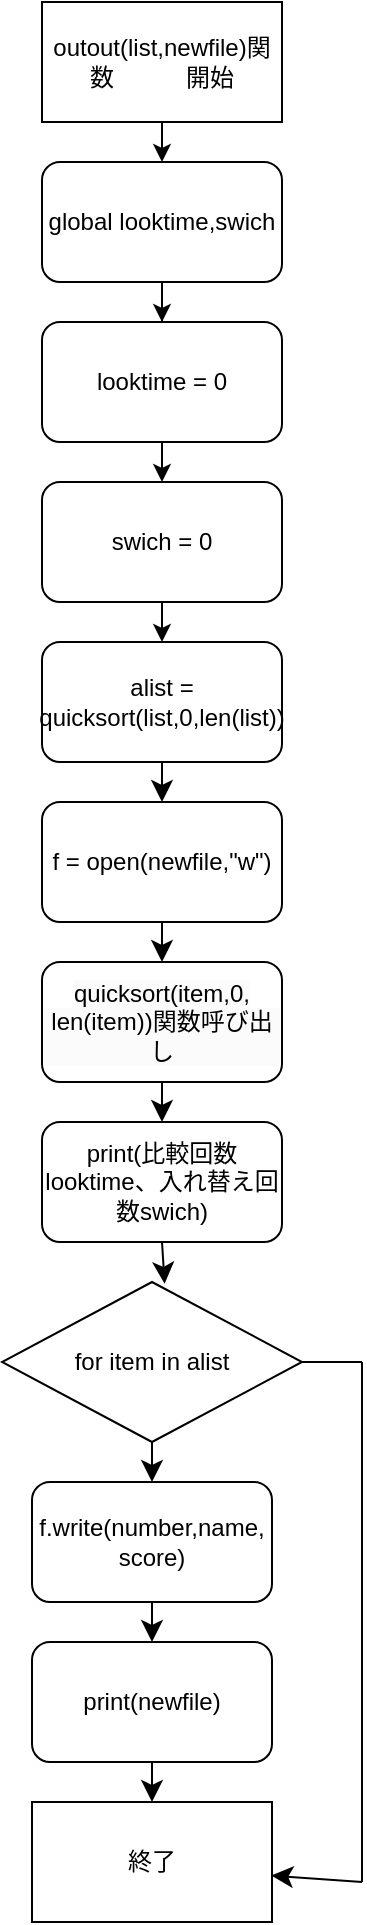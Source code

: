<mxfile version="24.4.10" type="onedrive">
  <diagram name="Page-1" id="74e2e168-ea6b-b213-b513-2b3c1d86103e">
    <mxGraphModel grid="1" page="1" gridSize="10" guides="1" tooltips="1" connect="1" arrows="1" fold="1" pageScale="1" pageWidth="1100" pageHeight="850" background="none" math="0" shadow="0">
      <root>
        <mxCell id="0" />
        <mxCell id="1" parent="0" />
        <mxCell id="MMj1guZ_bJ6z86GiubEP-7" style="edgeStyle=orthogonalEdgeStyle;rounded=0;orthogonalLoop=1;jettySize=auto;html=1;exitX=0.5;exitY=1;exitDx=0;exitDy=0;entryX=0.5;entryY=0;entryDx=0;entryDy=0;" parent="1" source="MMj1guZ_bJ6z86GiubEP-1" target="MMj1guZ_bJ6z86GiubEP-2" edge="1">
          <mxGeometry relative="1" as="geometry" />
        </mxCell>
        <mxCell id="MMj1guZ_bJ6z86GiubEP-1" value="outout(list,newfile)関数　　　開始" style="rounded=0;whiteSpace=wrap;html=1;" parent="1" vertex="1">
          <mxGeometry x="120" width="120" height="60" as="geometry" />
        </mxCell>
        <mxCell id="MMj1guZ_bJ6z86GiubEP-8" style="edgeStyle=orthogonalEdgeStyle;rounded=0;orthogonalLoop=1;jettySize=auto;html=1;exitX=0.5;exitY=1;exitDx=0;exitDy=0;" parent="1" source="MMj1guZ_bJ6z86GiubEP-2" target="MMj1guZ_bJ6z86GiubEP-3" edge="1">
          <mxGeometry relative="1" as="geometry" />
        </mxCell>
        <mxCell id="MMj1guZ_bJ6z86GiubEP-2" value="global looktime,swich" style="rounded=1;whiteSpace=wrap;html=1;" parent="1" vertex="1">
          <mxGeometry x="120" y="80" width="120" height="60" as="geometry" />
        </mxCell>
        <mxCell id="MMj1guZ_bJ6z86GiubEP-9" style="edgeStyle=orthogonalEdgeStyle;rounded=0;orthogonalLoop=1;jettySize=auto;html=1;exitX=0.5;exitY=1;exitDx=0;exitDy=0;entryX=0.5;entryY=0;entryDx=0;entryDy=0;" parent="1" source="MMj1guZ_bJ6z86GiubEP-3" target="MMj1guZ_bJ6z86GiubEP-4" edge="1">
          <mxGeometry relative="1" as="geometry" />
        </mxCell>
        <mxCell id="MMj1guZ_bJ6z86GiubEP-3" value="looktime = 0" style="rounded=1;whiteSpace=wrap;html=1;" parent="1" vertex="1">
          <mxGeometry x="120" y="160" width="120" height="60" as="geometry" />
        </mxCell>
        <mxCell id="MMj1guZ_bJ6z86GiubEP-10" style="edgeStyle=orthogonalEdgeStyle;rounded=0;orthogonalLoop=1;jettySize=auto;html=1;exitX=0.5;exitY=1;exitDx=0;exitDy=0;entryX=0.5;entryY=0;entryDx=0;entryDy=0;" parent="1" source="MMj1guZ_bJ6z86GiubEP-4" target="MMj1guZ_bJ6z86GiubEP-5" edge="1">
          <mxGeometry relative="1" as="geometry" />
        </mxCell>
        <mxCell id="MMj1guZ_bJ6z86GiubEP-4" value="swich = 0" style="rounded=1;whiteSpace=wrap;html=1;" parent="1" vertex="1">
          <mxGeometry x="120" y="240" width="120" height="60" as="geometry" />
        </mxCell>
        <mxCell id="HNppIayGR-YXpoG4awhj-9" style="edgeStyle=none;curved=1;rounded=0;orthogonalLoop=1;jettySize=auto;html=1;exitX=0.5;exitY=1;exitDx=0;exitDy=0;entryX=0.5;entryY=0;entryDx=0;entryDy=0;fontSize=12;startSize=8;endSize=8;" edge="1" parent="1" source="MMj1guZ_bJ6z86GiubEP-5" target="HNppIayGR-YXpoG4awhj-2">
          <mxGeometry relative="1" as="geometry" />
        </mxCell>
        <mxCell id="MMj1guZ_bJ6z86GiubEP-5" value="alist = quicksort(list,0,len(list))" style="rounded=1;whiteSpace=wrap;html=1;" parent="1" vertex="1">
          <mxGeometry x="120" y="320" width="120" height="60" as="geometry" />
        </mxCell>
        <mxCell id="MMj1guZ_bJ6z86GiubEP-6" value="終了" style="rounded=0;whiteSpace=wrap;html=1;" parent="1" vertex="1">
          <mxGeometry x="115" y="900" width="120" height="60" as="geometry" />
        </mxCell>
        <mxCell id="HNppIayGR-YXpoG4awhj-10" style="edgeStyle=none;curved=1;rounded=0;orthogonalLoop=1;jettySize=auto;html=1;exitX=0.5;exitY=1;exitDx=0;exitDy=0;entryX=0.5;entryY=0;entryDx=0;entryDy=0;fontSize=12;startSize=8;endSize=8;" edge="1" parent="1" source="HNppIayGR-YXpoG4awhj-2" target="HNppIayGR-YXpoG4awhj-3">
          <mxGeometry relative="1" as="geometry" />
        </mxCell>
        <mxCell id="HNppIayGR-YXpoG4awhj-2" value="f = open(newfile,&quot;w&quot;)" style="rounded=1;whiteSpace=wrap;html=1;" vertex="1" parent="1">
          <mxGeometry x="120" y="400" width="120" height="60" as="geometry" />
        </mxCell>
        <mxCell id="HNppIayGR-YXpoG4awhj-11" style="edgeStyle=none;curved=1;rounded=0;orthogonalLoop=1;jettySize=auto;html=1;exitX=0.5;exitY=1;exitDx=0;exitDy=0;entryX=0.5;entryY=0;entryDx=0;entryDy=0;fontSize=12;startSize=8;endSize=8;" edge="1" parent="1" source="HNppIayGR-YXpoG4awhj-3" target="HNppIayGR-YXpoG4awhj-5">
          <mxGeometry relative="1" as="geometry" />
        </mxCell>
        <mxCell id="HNppIayGR-YXpoG4awhj-3" value="&lt;br&gt;&lt;span style=&quot;color: rgb(0, 0, 0); font-family: Helvetica; font-size: 12px; font-style: normal; font-variant-ligatures: normal; font-variant-caps: normal; font-weight: 400; letter-spacing: normal; orphans: 2; text-align: center; text-indent: 0px; text-transform: none; widows: 2; word-spacing: 0px; -webkit-text-stroke-width: 0px; white-space: normal; background-color: rgb(251, 251, 251); text-decoration-thickness: initial; text-decoration-style: initial; text-decoration-color: initial; display: inline !important; float: none;&quot;&gt;&lt;br&gt;&lt;/span&gt;&lt;div&gt;&lt;span style=&quot;color: rgb(0, 0, 0); font-family: Helvetica; font-size: 12px; font-style: normal; font-variant-ligatures: normal; font-variant-caps: normal; font-weight: 400; letter-spacing: normal; orphans: 2; text-align: center; text-indent: 0px; text-transform: none; widows: 2; word-spacing: 0px; -webkit-text-stroke-width: 0px; white-space: normal; background-color: rgb(251, 251, 251); text-decoration-thickness: initial; text-decoration-style: initial; text-decoration-color: initial; display: inline !important; float: none;&quot;&gt;quicksort(item,0,&lt;/span&gt;&lt;div style=&quot;forced-color-adjust: none; color: rgb(0, 0, 0); font-family: Helvetica; font-size: 12px; font-style: normal; font-variant-ligatures: normal; font-variant-caps: normal; font-weight: 400; letter-spacing: normal; orphans: 2; text-align: center; text-indent: 0px; text-transform: none; widows: 2; word-spacing: 0px; -webkit-text-stroke-width: 0px; white-space: normal; background-color: rgb(251, 251, 251); text-decoration-thickness: initial; text-decoration-style: initial; text-decoration-color: initial;&quot;&gt;len(item))関数呼び出し&lt;/div&gt;&lt;br&gt;&lt;br&gt;&lt;/div&gt;" style="rounded=1;whiteSpace=wrap;html=1;" vertex="1" parent="1">
          <mxGeometry x="120" y="480" width="120" height="60" as="geometry" />
        </mxCell>
        <mxCell id="HNppIayGR-YXpoG4awhj-5" value="print(比較回数looktime、入れ替え回数swich)" style="rounded=1;whiteSpace=wrap;html=1;" vertex="1" parent="1">
          <mxGeometry x="120" y="560" width="120" height="60" as="geometry" />
        </mxCell>
        <mxCell id="HNppIayGR-YXpoG4awhj-13" style="edgeStyle=none;curved=1;rounded=0;orthogonalLoop=1;jettySize=auto;html=1;exitX=0.5;exitY=1;exitDx=0;exitDy=0;fontSize=12;startSize=8;endSize=8;" edge="1" parent="1" source="HNppIayGR-YXpoG4awhj-6" target="HNppIayGR-YXpoG4awhj-7">
          <mxGeometry relative="1" as="geometry" />
        </mxCell>
        <mxCell id="HNppIayGR-YXpoG4awhj-6" value="for item in alist" style="rhombus;whiteSpace=wrap;html=1;" vertex="1" parent="1">
          <mxGeometry x="100" y="640" width="150" height="80" as="geometry" />
        </mxCell>
        <mxCell id="HNppIayGR-YXpoG4awhj-14" style="edgeStyle=none;curved=1;rounded=0;orthogonalLoop=1;jettySize=auto;html=1;exitX=0.5;exitY=1;exitDx=0;exitDy=0;entryX=0.5;entryY=0;entryDx=0;entryDy=0;fontSize=12;startSize=8;endSize=8;" edge="1" parent="1" source="HNppIayGR-YXpoG4awhj-7" target="HNppIayGR-YXpoG4awhj-8">
          <mxGeometry relative="1" as="geometry" />
        </mxCell>
        <mxCell id="HNppIayGR-YXpoG4awhj-7" value="f.write(number,name,&lt;div&gt;score)&lt;/div&gt;" style="rounded=1;whiteSpace=wrap;html=1;" vertex="1" parent="1">
          <mxGeometry x="115" y="740" width="120" height="60" as="geometry" />
        </mxCell>
        <mxCell id="HNppIayGR-YXpoG4awhj-15" style="edgeStyle=none;curved=1;rounded=0;orthogonalLoop=1;jettySize=auto;html=1;exitX=0.5;exitY=1;exitDx=0;exitDy=0;entryX=0.5;entryY=0;entryDx=0;entryDy=0;fontSize=12;startSize=8;endSize=8;" edge="1" parent="1" source="HNppIayGR-YXpoG4awhj-8" target="MMj1guZ_bJ6z86GiubEP-6">
          <mxGeometry relative="1" as="geometry" />
        </mxCell>
        <mxCell id="HNppIayGR-YXpoG4awhj-8" value="print(newfile)" style="rounded=1;whiteSpace=wrap;html=1;" vertex="1" parent="1">
          <mxGeometry x="115" y="820" width="120" height="60" as="geometry" />
        </mxCell>
        <mxCell id="HNppIayGR-YXpoG4awhj-12" style="edgeStyle=none;curved=1;rounded=0;orthogonalLoop=1;jettySize=auto;html=1;exitX=0.5;exitY=1;exitDx=0;exitDy=0;entryX=0.542;entryY=0.011;entryDx=0;entryDy=0;entryPerimeter=0;fontSize=12;startSize=8;endSize=8;" edge="1" parent="1" source="HNppIayGR-YXpoG4awhj-5" target="HNppIayGR-YXpoG4awhj-6">
          <mxGeometry relative="1" as="geometry" />
        </mxCell>
        <mxCell id="HNppIayGR-YXpoG4awhj-16" value="" style="endArrow=none;html=1;rounded=0;fontSize=12;startSize=8;endSize=8;curved=1;" edge="1" parent="1">
          <mxGeometry width="50" height="50" relative="1" as="geometry">
            <mxPoint x="280" y="940" as="sourcePoint" />
            <mxPoint x="280" y="680" as="targetPoint" />
          </mxGeometry>
        </mxCell>
        <mxCell id="HNppIayGR-YXpoG4awhj-17" value="" style="endArrow=none;html=1;rounded=0;fontSize=12;startSize=8;endSize=8;curved=1;entryX=1;entryY=0.5;entryDx=0;entryDy=0;" edge="1" parent="1" target="HNppIayGR-YXpoG4awhj-6">
          <mxGeometry width="50" height="50" relative="1" as="geometry">
            <mxPoint x="280" y="680" as="sourcePoint" />
            <mxPoint x="240" y="750" as="targetPoint" />
          </mxGeometry>
        </mxCell>
        <mxCell id="HNppIayGR-YXpoG4awhj-18" value="" style="endArrow=classic;html=1;rounded=0;fontSize=12;startSize=8;endSize=8;curved=1;entryX=0.997;entryY=0.613;entryDx=0;entryDy=0;entryPerimeter=0;" edge="1" parent="1" target="MMj1guZ_bJ6z86GiubEP-6">
          <mxGeometry width="50" height="50" relative="1" as="geometry">
            <mxPoint x="280" y="940" as="sourcePoint" />
            <mxPoint x="240" y="750" as="targetPoint" />
          </mxGeometry>
        </mxCell>
      </root>
    </mxGraphModel>
  </diagram>
</mxfile>
